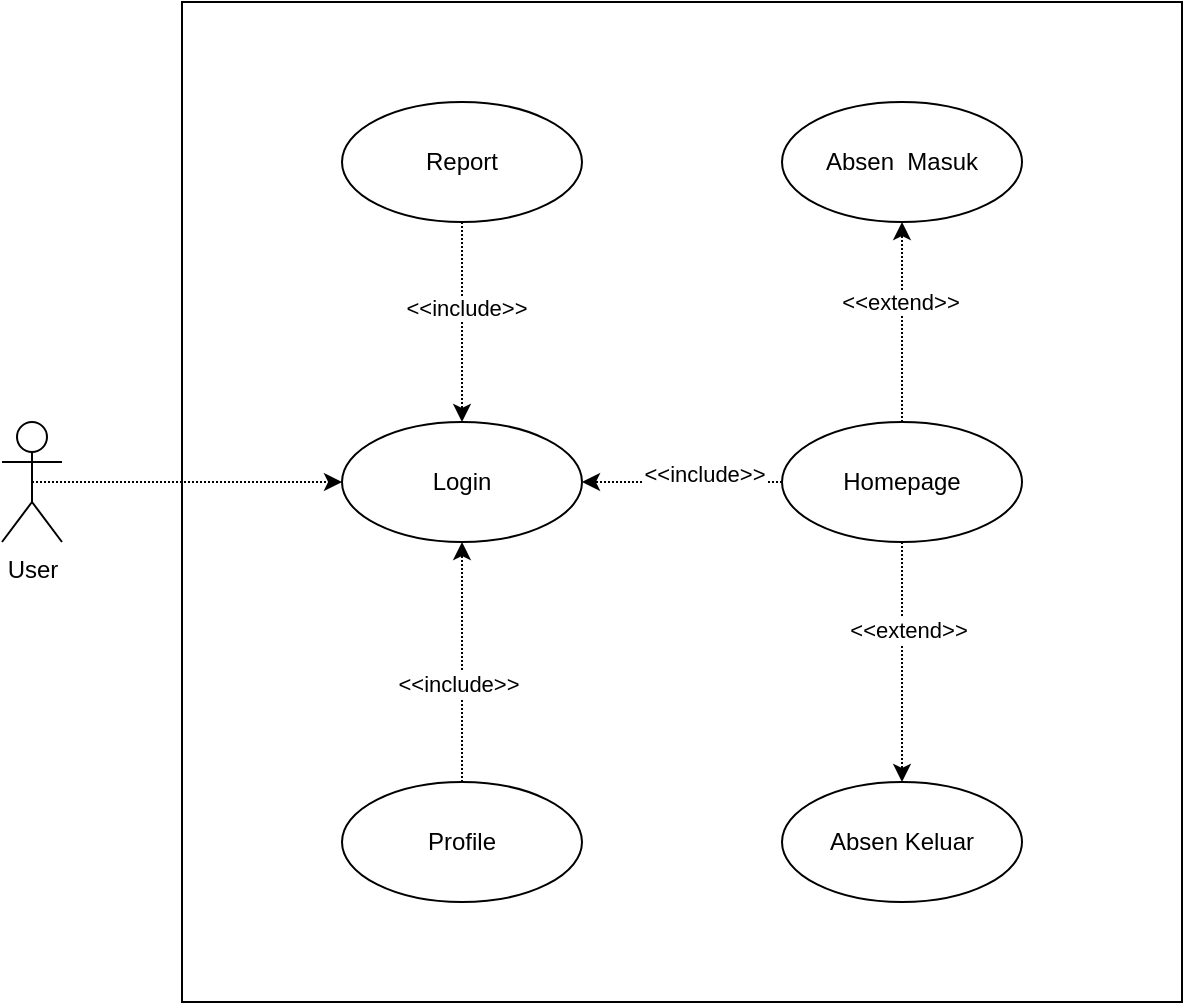 <mxfile>
    <diagram id="l5fw_aqJ7zk4HcfZqdgV" name="Page-1">
        <mxGraphModel dx="1189" dy="941" grid="1" gridSize="10" guides="1" tooltips="1" connect="1" arrows="1" fold="1" page="1" pageScale="1" pageWidth="850" pageHeight="1100" math="0" shadow="0">
            <root>
                <mxCell id="0"/>
                <mxCell id="1" parent="0"/>
                <mxCell id="47" value="" style="rounded=0;whiteSpace=wrap;html=1;" vertex="1" parent="1">
                    <mxGeometry x="190" y="210" width="500" height="500" as="geometry"/>
                </mxCell>
                <mxCell id="2" value="Login" style="ellipse;whiteSpace=wrap;html=1;" vertex="1" parent="1">
                    <mxGeometry x="270" y="420" width="120" height="60" as="geometry"/>
                </mxCell>
                <mxCell id="4" style="edgeStyle=none;html=1;exitX=0.5;exitY=0.5;exitDx=0;exitDy=0;exitPerimeter=0;dashed=1;dashPattern=1 1;" edge="1" parent="1" source="3" target="2">
                    <mxGeometry relative="1" as="geometry"/>
                </mxCell>
                <mxCell id="3" value="User" style="shape=umlActor;verticalLabelPosition=bottom;verticalAlign=top;html=1;outlineConnect=0;" vertex="1" parent="1">
                    <mxGeometry x="100" y="420" width="30" height="60" as="geometry"/>
                </mxCell>
                <mxCell id="39" style="edgeStyle=none;html=1;exitX=0.5;exitY=1;exitDx=0;exitDy=0;entryX=0.5;entryY=0;entryDx=0;entryDy=0;dashed=1;dashPattern=1 1;" edge="1" parent="1" source="5" target="2">
                    <mxGeometry relative="1" as="geometry"/>
                </mxCell>
                <mxCell id="41" value="&amp;lt;&amp;lt;include&amp;gt;&amp;gt;" style="edgeLabel;html=1;align=center;verticalAlign=middle;resizable=0;points=[];" vertex="1" connectable="0" parent="39">
                    <mxGeometry x="-0.148" y="3" relative="1" as="geometry">
                        <mxPoint x="-1" as="offset"/>
                    </mxGeometry>
                </mxCell>
                <mxCell id="5" value="Report" style="ellipse;whiteSpace=wrap;html=1;" vertex="1" parent="1">
                    <mxGeometry x="270" y="260" width="120" height="60" as="geometry"/>
                </mxCell>
                <mxCell id="35" style="edgeStyle=none;html=1;exitX=0.5;exitY=0;exitDx=0;exitDy=0;entryX=0.5;entryY=1;entryDx=0;entryDy=0;dashed=1;dashPattern=1 1;" edge="1" parent="1" source="6" target="2">
                    <mxGeometry relative="1" as="geometry"/>
                </mxCell>
                <mxCell id="36" value="&amp;lt;&amp;lt;include&amp;gt;&amp;gt;" style="edgeLabel;html=1;align=center;verticalAlign=middle;resizable=0;points=[];" vertex="1" connectable="0" parent="35">
                    <mxGeometry x="-0.171" y="2" relative="1" as="geometry">
                        <mxPoint as="offset"/>
                    </mxGeometry>
                </mxCell>
                <mxCell id="6" value="Profile" style="ellipse;whiteSpace=wrap;html=1;" vertex="1" parent="1">
                    <mxGeometry x="270" y="600" width="120" height="60" as="geometry"/>
                </mxCell>
                <mxCell id="37" style="edgeStyle=none;html=1;exitX=0;exitY=0.5;exitDx=0;exitDy=0;dashed=1;dashPattern=1 1;" edge="1" parent="1" source="8" target="2">
                    <mxGeometry relative="1" as="geometry"/>
                </mxCell>
                <mxCell id="38" value="&amp;lt;&amp;lt;include&amp;gt;&amp;gt;" style="edgeLabel;html=1;align=center;verticalAlign=middle;resizable=0;points=[];" vertex="1" connectable="0" parent="37">
                    <mxGeometry x="-0.215" y="-4" relative="1" as="geometry">
                        <mxPoint as="offset"/>
                    </mxGeometry>
                </mxCell>
                <mxCell id="42" style="edgeStyle=none;html=1;exitX=0.5;exitY=1;exitDx=0;exitDy=0;entryX=0.5;entryY=0;entryDx=0;entryDy=0;dashed=1;dashPattern=1 1;" edge="1" parent="1" source="8" target="14">
                    <mxGeometry relative="1" as="geometry"/>
                </mxCell>
                <mxCell id="43" value="&amp;lt;&amp;lt;extend&amp;gt;&amp;gt;" style="edgeLabel;html=1;align=center;verticalAlign=middle;resizable=0;points=[];" vertex="1" connectable="0" parent="42">
                    <mxGeometry x="-0.267" y="3" relative="1" as="geometry">
                        <mxPoint as="offset"/>
                    </mxGeometry>
                </mxCell>
                <mxCell id="44" style="edgeStyle=none;html=1;exitX=0.5;exitY=0;exitDx=0;exitDy=0;entryX=0.5;entryY=1;entryDx=0;entryDy=0;dashed=1;dashPattern=1 1;" edge="1" parent="1" source="8" target="13">
                    <mxGeometry relative="1" as="geometry"/>
                </mxCell>
                <mxCell id="45" value="&amp;lt;&amp;lt;extend&amp;gt;&amp;gt;" style="edgeLabel;html=1;align=center;verticalAlign=middle;resizable=0;points=[];" vertex="1" connectable="0" parent="44">
                    <mxGeometry x="0.206" relative="1" as="geometry">
                        <mxPoint x="-1" as="offset"/>
                    </mxGeometry>
                </mxCell>
                <mxCell id="8" value="Homepage" style="ellipse;whiteSpace=wrap;html=1;" vertex="1" parent="1">
                    <mxGeometry x="490" y="420" width="120" height="60" as="geometry"/>
                </mxCell>
                <mxCell id="13" value="Absen&amp;nbsp; Masuk" style="ellipse;whiteSpace=wrap;html=1;" vertex="1" parent="1">
                    <mxGeometry x="490" y="260" width="120" height="60" as="geometry"/>
                </mxCell>
                <mxCell id="14" value="Absen Keluar" style="ellipse;whiteSpace=wrap;html=1;" vertex="1" parent="1">
                    <mxGeometry x="490" y="600" width="120" height="60" as="geometry"/>
                </mxCell>
            </root>
        </mxGraphModel>
    </diagram>
</mxfile>